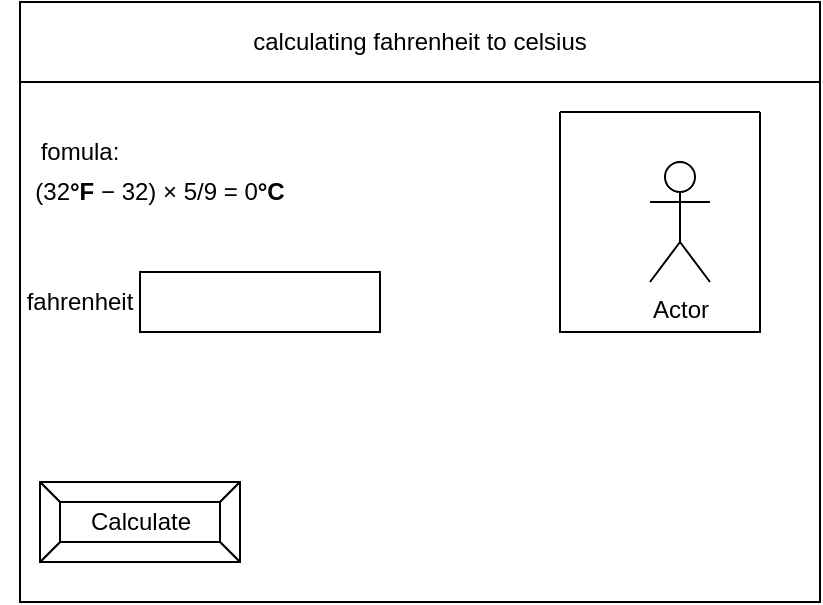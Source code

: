<mxfile>
    <diagram id="pIaEtrtLPv3HG8r1JEND" name="Page-1">
        <mxGraphModel dx="908" dy="661" grid="1" gridSize="10" guides="1" tooltips="1" connect="1" arrows="1" fold="1" page="1" pageScale="1" pageWidth="850" pageHeight="1100" math="0" shadow="0">
            <root>
                <mxCell id="0"/>
                <mxCell id="1" parent="0"/>
                <mxCell id="2" value="" style="rounded=0;whiteSpace=wrap;html=1;" parent="1" vertex="1">
                    <mxGeometry x="80" y="80" width="400" height="300" as="geometry"/>
                </mxCell>
                <mxCell id="3" value="calculating fahrenheit to celsius" style="rounded=0;whiteSpace=wrap;html=1;" parent="1" vertex="1">
                    <mxGeometry x="80" y="80" width="400" height="40" as="geometry"/>
                </mxCell>
                <mxCell id="6" value="Calculate" style="labelPosition=center;verticalLabelPosition=middle;align=center;html=1;shape=mxgraph.basic.button;dx=10;" parent="1" vertex="1">
                    <mxGeometry x="90" y="320" width="100" height="40" as="geometry"/>
                </mxCell>
                <mxCell id="7" value="" style="rounded=0;whiteSpace=wrap;html=1;" parent="1" vertex="1">
                    <mxGeometry x="140" y="215" width="120" height="30" as="geometry"/>
                </mxCell>
                <mxCell id="10" value="fahrenheit" style="text;html=1;strokeColor=none;fillColor=none;align=center;verticalAlign=middle;whiteSpace=wrap;rounded=0;" parent="1" vertex="1">
                    <mxGeometry x="80" y="215" width="60" height="30" as="geometry"/>
                </mxCell>
                <mxCell id="11" value="fomula:" style="text;html=1;strokeColor=none;fillColor=none;align=center;verticalAlign=middle;whiteSpace=wrap;rounded=0;" parent="1" vertex="1">
                    <mxGeometry x="80" y="140" width="60" height="30" as="geometry"/>
                </mxCell>
                <mxCell id="12" value="&lt;div class=&quot;bjhkR&quot; style=&quot;margin-bottom: 2px ; padding: 2.5px 3px 1.5px&quot;&gt;(32&lt;b&gt;°F&lt;/b&gt;&amp;nbsp;− 32) × 5/9 = 0&lt;b&gt;°C&lt;/b&gt;&lt;/div&gt;" style="text;html=1;strokeColor=none;fillColor=none;align=center;verticalAlign=middle;whiteSpace=wrap;rounded=0;" parent="1" vertex="1">
                    <mxGeometry x="70" y="160" width="160" height="30" as="geometry"/>
                </mxCell>
                <mxCell id="13" value="" style="swimlane;startSize=0;" parent="1" vertex="1">
                    <mxGeometry x="350" y="135" width="100" height="110" as="geometry"/>
                </mxCell>
                <mxCell id="14" value="Actor" style="shape=umlActor;verticalLabelPosition=bottom;verticalAlign=top;html=1;outlineConnect=0;" parent="13" vertex="1">
                    <mxGeometry x="45" y="25" width="30" height="60" as="geometry"/>
                </mxCell>
            </root>
        </mxGraphModel>
    </diagram>
</mxfile>